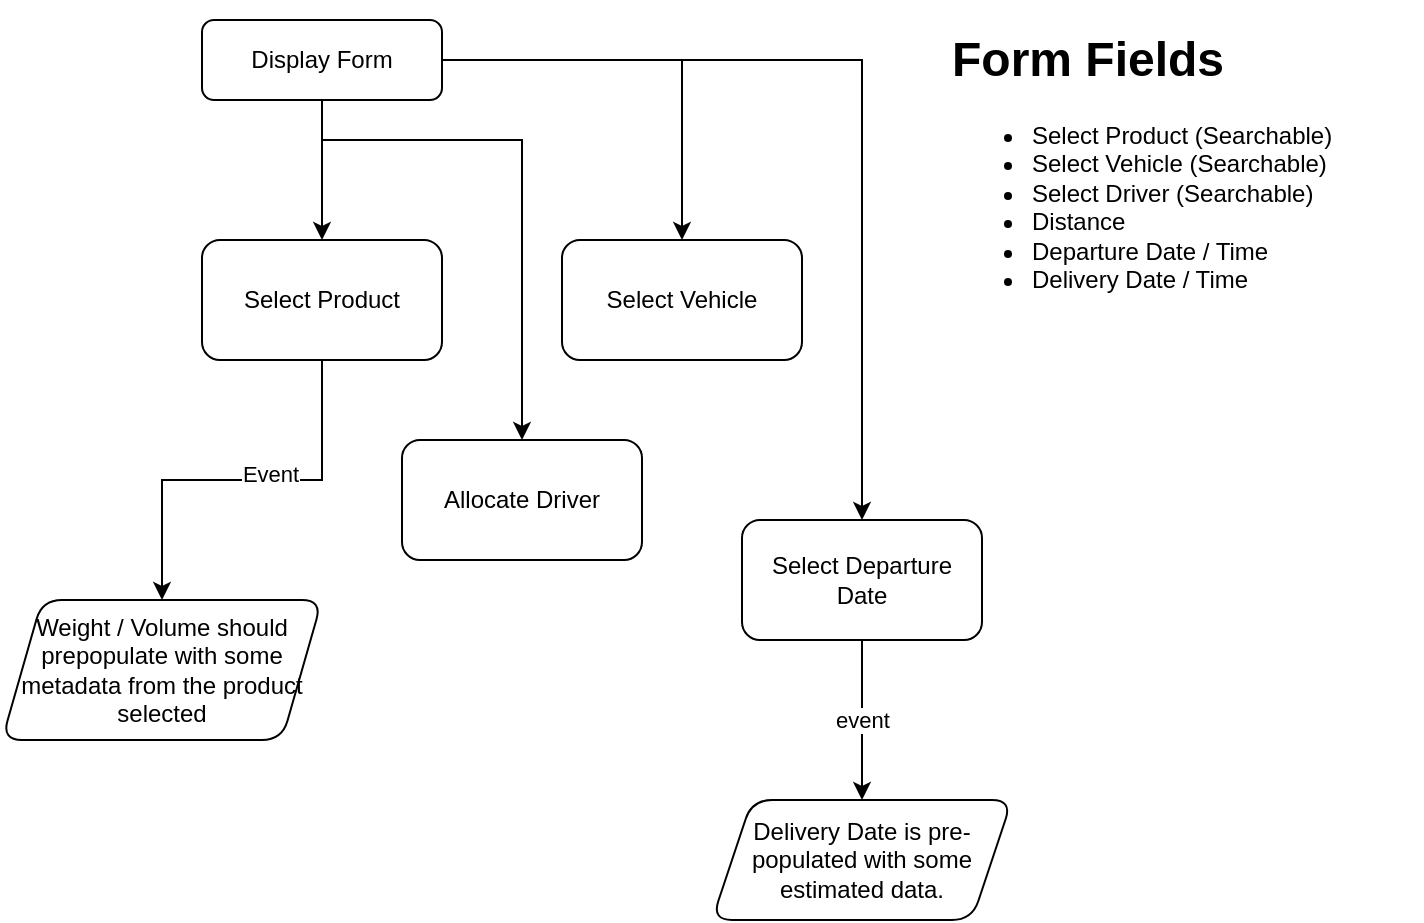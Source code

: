 <mxfile version="13.10.4" type="github">
  <diagram id="C5RBs43oDa-KdzZeNtuy" name="Page-1">
    <mxGraphModel dx="1422" dy="834" grid="1" gridSize="10" guides="1" tooltips="1" connect="1" arrows="1" fold="1" page="1" pageScale="1" pageWidth="827" pageHeight="1169" math="0" shadow="0">
      <root>
        <mxCell id="WIyWlLk6GJQsqaUBKTNV-0" />
        <mxCell id="WIyWlLk6GJQsqaUBKTNV-1" parent="WIyWlLk6GJQsqaUBKTNV-0" />
        <mxCell id="YDSnUkHSrXHiyICKqluE-2" value="" style="edgeStyle=orthogonalEdgeStyle;rounded=0;orthogonalLoop=1;jettySize=auto;html=1;" parent="WIyWlLk6GJQsqaUBKTNV-1" source="WIyWlLk6GJQsqaUBKTNV-3" target="YDSnUkHSrXHiyICKqluE-1" edge="1">
          <mxGeometry relative="1" as="geometry" />
        </mxCell>
        <mxCell id="YDSnUkHSrXHiyICKqluE-11" value="" style="edgeStyle=orthogonalEdgeStyle;rounded=0;orthogonalLoop=1;jettySize=auto;html=1;" parent="WIyWlLk6GJQsqaUBKTNV-1" source="WIyWlLk6GJQsqaUBKTNV-3" target="YDSnUkHSrXHiyICKqluE-10" edge="1">
          <mxGeometry relative="1" as="geometry" />
        </mxCell>
        <mxCell id="YDSnUkHSrXHiyICKqluE-12" style="edgeStyle=orthogonalEdgeStyle;rounded=0;orthogonalLoop=1;jettySize=auto;html=1;entryX=0.5;entryY=0;entryDx=0;entryDy=0;" parent="WIyWlLk6GJQsqaUBKTNV-1" source="WIyWlLk6GJQsqaUBKTNV-3" target="YDSnUkHSrXHiyICKqluE-13" edge="1">
          <mxGeometry relative="1" as="geometry">
            <mxPoint x="290" y="340" as="targetPoint" />
            <Array as="points">
              <mxPoint x="220" y="110" />
              <mxPoint x="320" y="110" />
            </Array>
          </mxGeometry>
        </mxCell>
        <mxCell id="YDSnUkHSrXHiyICKqluE-14" style="edgeStyle=orthogonalEdgeStyle;rounded=0;orthogonalLoop=1;jettySize=auto;html=1;" parent="WIyWlLk6GJQsqaUBKTNV-1" source="WIyWlLk6GJQsqaUBKTNV-3" target="YDSnUkHSrXHiyICKqluE-15" edge="1">
          <mxGeometry relative="1" as="geometry">
            <mxPoint x="490" y="330" as="targetPoint" />
          </mxGeometry>
        </mxCell>
        <mxCell id="WIyWlLk6GJQsqaUBKTNV-3" value="Display Form" style="rounded=1;whiteSpace=wrap;html=1;fontSize=12;glass=0;strokeWidth=1;shadow=0;" parent="WIyWlLk6GJQsqaUBKTNV-1" vertex="1">
          <mxGeometry x="160" y="50" width="120" height="40" as="geometry" />
        </mxCell>
        <mxCell id="YDSnUkHSrXHiyICKqluE-0" value="&lt;h1&gt;Form Fields&lt;/h1&gt;&lt;p&gt;&lt;/p&gt;&lt;ul&gt;&lt;li&gt;Select Product (Searchable)&amp;nbsp;&lt;/li&gt;&lt;li&gt;Select Vehicle (Searchable)&lt;/li&gt;&lt;li&gt;Select Driver (Searchable)&lt;/li&gt;&lt;li&gt;Distance&lt;/li&gt;&lt;li&gt;Departure Date / Time&lt;/li&gt;&lt;li&gt;Delivery Date / Time&lt;/li&gt;&lt;/ul&gt;&lt;p&gt;&lt;/p&gt;&lt;p&gt;&lt;br&gt;&lt;/p&gt;" style="text;html=1;strokeColor=none;fillColor=none;spacing=5;spacingTop=-20;whiteSpace=wrap;overflow=hidden;rounded=0;" parent="WIyWlLk6GJQsqaUBKTNV-1" vertex="1">
          <mxGeometry x="530" y="50" width="240" height="260" as="geometry" />
        </mxCell>
        <mxCell id="YDSnUkHSrXHiyICKqluE-4" value="" style="edgeStyle=orthogonalEdgeStyle;rounded=0;orthogonalLoop=1;jettySize=auto;html=1;" parent="WIyWlLk6GJQsqaUBKTNV-1" source="YDSnUkHSrXHiyICKqluE-1" target="YDSnUkHSrXHiyICKqluE-3" edge="1">
          <mxGeometry relative="1" as="geometry" />
        </mxCell>
        <mxCell id="YDSnUkHSrXHiyICKqluE-9" value="Event" style="edgeLabel;html=1;align=center;verticalAlign=middle;resizable=0;points=[];" parent="YDSnUkHSrXHiyICKqluE-4" vertex="1" connectable="0">
          <mxGeometry x="-0.141" y="-3" relative="1" as="geometry">
            <mxPoint as="offset" />
          </mxGeometry>
        </mxCell>
        <mxCell id="YDSnUkHSrXHiyICKqluE-1" value="Select Product" style="whiteSpace=wrap;html=1;rounded=1;shadow=0;strokeWidth=1;glass=0;" parent="WIyWlLk6GJQsqaUBKTNV-1" vertex="1">
          <mxGeometry x="160" y="160" width="120" height="60" as="geometry" />
        </mxCell>
        <mxCell id="YDSnUkHSrXHiyICKqluE-3" value="Weight / Volume should prepopulate with some metadata from the product selected" style="shape=parallelogram;perimeter=parallelogramPerimeter;whiteSpace=wrap;html=1;fixedSize=1;rounded=1;shadow=0;strokeWidth=1;glass=0;" parent="WIyWlLk6GJQsqaUBKTNV-1" vertex="1">
          <mxGeometry x="60" y="340" width="160" height="70" as="geometry" />
        </mxCell>
        <mxCell id="YDSnUkHSrXHiyICKqluE-10" value="Select Vehicle" style="whiteSpace=wrap;html=1;rounded=1;shadow=0;strokeWidth=1;glass=0;" parent="WIyWlLk6GJQsqaUBKTNV-1" vertex="1">
          <mxGeometry x="340" y="160" width="120" height="60" as="geometry" />
        </mxCell>
        <mxCell id="YDSnUkHSrXHiyICKqluE-13" value="Allocate Driver" style="rounded=1;whiteSpace=wrap;html=1;" parent="WIyWlLk6GJQsqaUBKTNV-1" vertex="1">
          <mxGeometry x="260" y="260" width="120" height="60" as="geometry" />
        </mxCell>
        <mxCell id="YDSnUkHSrXHiyICKqluE-17" value="event" style="edgeStyle=orthogonalEdgeStyle;rounded=0;orthogonalLoop=1;jettySize=auto;html=1;" parent="WIyWlLk6GJQsqaUBKTNV-1" source="YDSnUkHSrXHiyICKqluE-15" target="YDSnUkHSrXHiyICKqluE-16" edge="1">
          <mxGeometry relative="1" as="geometry" />
        </mxCell>
        <mxCell id="YDSnUkHSrXHiyICKqluE-15" value="Select Departure Date" style="rounded=1;whiteSpace=wrap;html=1;" parent="WIyWlLk6GJQsqaUBKTNV-1" vertex="1">
          <mxGeometry x="430" y="300" width="120" height="60" as="geometry" />
        </mxCell>
        <mxCell id="YDSnUkHSrXHiyICKqluE-16" value="Delivery Date is pre-populated with some estimated data." style="shape=parallelogram;perimeter=parallelogramPerimeter;whiteSpace=wrap;html=1;fixedSize=1;rounded=1;" parent="WIyWlLk6GJQsqaUBKTNV-1" vertex="1">
          <mxGeometry x="415" y="440" width="150" height="60" as="geometry" />
        </mxCell>
      </root>
    </mxGraphModel>
  </diagram>
</mxfile>
